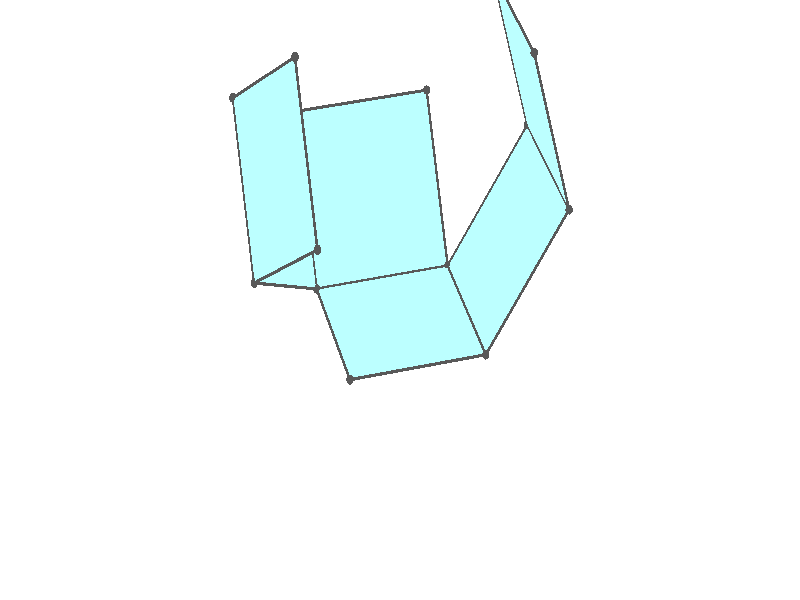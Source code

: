 #version 3.7;
global_settings{assumed_gamma 1.0}
camera{perspective location <18.750000000000000000000000, 10.825317547305481014063844, 12.499999999999996447286321> right <0.133333333333333331482962, -0.230940107675850353485814, -0.000000000000000000000000> up <-0.064951905283832905846353, -0.037499999999999998612221, 0.129903810567665811692706> direction <0.750000000000000111022302, 0.433012701892219298294151, 0.499999999999999944488849> sky <-0.433012701892219298294151, -0.249999999999999944488849, 0.866025403784438707610605> look_at <18.000000000000000000000000, 10.392304845413262270881205, 11.999999999999996447286321>}
light_source{<18.750000000000000000000000, 10.825317547305481014063844, 12.499999999999996447286321> rgb<1.0,1.0,1.0>}
background{rgb<1,1,1>}
union{union{object{union{sphere{<0.000000000000000049995996, 0.816496580927725923437777, -0.154700538379251573140039>,0.029999999999999998889777}sphere{<-0.816496580927725923437777, 0.000000000000000099991992, -0.154700538379251573140039>,0.029999999999999998889777}sphere{<-0.000000000000000149987989, -0.816496580927725923437777, -0.154700538379251573140039>,0.029999999999999998889777}sphere{<0.816496580927725923437777, -0.000000000000000199983985, -0.154700538379251573140039>,0.029999999999999998889777}} pigment{rgb<0.1,0.1,0.1>}}object{union{cylinder{<0.000000000000000049995996, 0.816496580927725923437777, -0.154700538379251573140039>,<-0.816496580927725923437777, 0.000000000000000099991992, -0.154700538379251573140039>,0.010000000000000000208167}cylinder{<-0.816496580927725923437777, 0.000000000000000099991992, -0.154700538379251573140039>,<-0.000000000000000149987989, -0.816496580927725923437777, -0.154700538379251573140039>,0.010000000000000000208167}cylinder{<-0.000000000000000149987989, -0.816496580927725923437777, -0.154700538379251573140039>,<0.816496580927725923437777, -0.000000000000000199983985, -0.154700538379251573140039>,0.010000000000000000208167}cylinder{<0.816496580927725923437777, -0.000000000000000199983985, -0.154700538379251573140039>,<0.000000000000000049995996, 0.816496580927725923437777, -0.154700538379251573140039>,0.010000000000000000208167}} pigment{rgb<0.1,0.1,0.1>}}object{polygon{4.000000000000000000000000,<0.000000000000000049995996, 0.816496580927725923437777, -0.154700538379251573140039>,<-0.816496580927725923437777, 0.000000000000000099991992, -0.154700538379251573140039>,<-0.000000000000000149987989, -0.816496580927725923437777, -0.154700538379251573140039>,<0.816496580927725923437777, -0.000000000000000199983985, -0.154700538379251573140039>} pigment{rgbft<0.5,1.0,1.0,0.1,0.1>}}}union{object{union{sphere{<0.000000000000000111022302, 0.816496580927726145482382, -0.154700538379251573140039>,0.029999999999999998889777}sphere{<-0.816496580927726034460079, 0.000000000000000111022302, -0.154700538379251573140039>,0.029999999999999998889777}sphere{<-1.306394529484361299864759, 0.489897948556635487449284, 0.769059892324149618758611>,0.029999999999999998889777}sphere{<-0.489897948556635376426982, 1.306394529484361743953968, 0.769059892324149840803216>,0.029999999999999998889777}} pigment{rgb<0.1,0.1,0.1>}}object{union{cylinder{<0.000000000000000111022302, 0.816496580927726145482382, -0.154700538379251573140039>,<-0.816496580927726034460079, 0.000000000000000111022302, -0.154700538379251573140039>,0.010000000000000000208167}cylinder{<-0.816496580927726034460079, 0.000000000000000111022302, -0.154700538379251573140039>,<-1.306394529484361299864759, 0.489897948556635487449284, 0.769059892324149618758611>,0.010000000000000000208167}cylinder{<-1.306394529484361299864759, 0.489897948556635487449284, 0.769059892324149618758611>,<-0.489897948556635376426982, 1.306394529484361743953968, 0.769059892324149840803216>,0.010000000000000000208167}cylinder{<-0.489897948556635376426982, 1.306394529484361743953968, 0.769059892324149840803216>,<0.000000000000000111022302, 0.816496580927726145482382, -0.154700538379251573140039>,0.010000000000000000208167}} pigment{rgb<0.1,0.1,0.1>}}object{polygon{4.000000000000000000000000,<0.000000000000000111022302, 0.816496580927726145482382, -0.154700538379251573140039>,<-0.816496580927726034460079, 0.000000000000000111022302, -0.154700538379251573140039>,<-1.306394529484361299864759, 0.489897948556635487449284, 0.769059892324149618758611>,<-0.489897948556635376426982, 1.306394529484361743953968, 0.769059892324149840803216>} pigment{rgbft<0.5,1.0,1.0,0.1,0.1>}}}union{object{union{sphere{<-0.261278905896872415404175, 1.077775486824598338841952, 1.877572409168231537535121>,0.029999999999999998889777}sphere{<-1.077775486824598338841952, 0.261278905896872082337268, 1.877572409168231093445911>,0.029999999999999998889777}sphere{<-1.306394529484361299864759, 0.489897948556635598471587, 0.769059892324149618758611>,0.029999999999999998889777}sphere{<-0.489897948556635376426982, 1.306394529484361743953968, 0.769059892324149618758611>,0.029999999999999998889777}} pigment{rgb<0.1,0.1,0.1>}}object{union{cylinder{<-0.261278905896872415404175, 1.077775486824598338841952, 1.877572409168231537535121>,<-1.077775486824598338841952, 0.261278905896872082337268, 1.877572409168231093445911>,0.010000000000000000208167}cylinder{<-1.077775486824598338841952, 0.261278905896872082337268, 1.877572409168231093445911>,<-1.306394529484361299864759, 0.489897948556635598471587, 0.769059892324149618758611>,0.010000000000000000208167}cylinder{<-1.306394529484361299864759, 0.489897948556635598471587, 0.769059892324149618758611>,<-0.489897948556635376426982, 1.306394529484361743953968, 0.769059892324149618758611>,0.010000000000000000208167}cylinder{<-0.489897948556635376426982, 1.306394529484361743953968, 0.769059892324149618758611>,<-0.261278905896872415404175, 1.077775486824598338841952, 1.877572409168231537535121>,0.010000000000000000208167}} pigment{rgb<0.1,0.1,0.1>}}object{polygon{4.000000000000000000000000,<-0.261278905896872415404175, 1.077775486824598338841952, 1.877572409168231537535121>,<-1.077775486824598338841952, 0.261278905896872082337268, 1.877572409168231093445911>,<-1.306394529484361299864759, 0.489897948556635598471587, 0.769059892324149618758611>,<-0.489897948556635376426982, 1.306394529484361743953968, 0.769059892324149618758611>} pigment{rgbft<0.5,1.0,1.0,0.1,0.1>}}}union{object{union{sphere{<-1.306394529484361299864759, -0.489897948556635431938133, 0.769059892324149396714006>,0.029999999999999998889777}sphere{<-0.816496580927725812415474, 0.000000000000000000000000, -0.154700538379251462117736>,0.029999999999999998889777}sphere{<-0.000000000000000333066907, -0.816496580927725701393172, -0.154700538379251462117736>,0.029999999999999998889777}sphere{<-0.489897948556635820516192, -1.306394529484361077820154, 0.769059892324149396714006>,0.029999999999999998889777}} pigment{rgb<0.1,0.1,0.1>}}object{union{cylinder{<-1.306394529484361299864759, -0.489897948556635431938133, 0.769059892324149396714006>,<-0.816496580927725812415474, 0.000000000000000000000000, -0.154700538379251462117736>,0.010000000000000000208167}cylinder{<-0.816496580927725812415474, 0.000000000000000000000000, -0.154700538379251462117736>,<-0.000000000000000333066907, -0.816496580927725701393172, -0.154700538379251462117736>,0.010000000000000000208167}cylinder{<-0.000000000000000333066907, -0.816496580927725701393172, -0.154700538379251462117736>,<-0.489897948556635820516192, -1.306394529484361077820154, 0.769059892324149396714006>,0.010000000000000000208167}cylinder{<-0.489897948556635820516192, -1.306394529484361077820154, 0.769059892324149396714006>,<-1.306394529484361299864759, -0.489897948556635431938133, 0.769059892324149396714006>,0.010000000000000000208167}} pigment{rgb<0.1,0.1,0.1>}}object{polygon{4.000000000000000000000000,<-1.306394529484361299864759, -0.489897948556635431938133, 0.769059892324149396714006>,<-0.816496580927725812415474, 0.000000000000000000000000, -0.154700538379251462117736>,<-0.000000000000000333066907, -0.816496580927725701393172, -0.154700538379251462117736>,<-0.489897948556635820516192, -1.306394529484361077820154, 0.769059892324149396714006>} pigment{rgbft<0.5,1.0,1.0,0.1,0.1>}}}union{object{union{sphere{<0.522557811793743720585326, -1.273734666247252622639508, 1.323316150746189689968446>,0.029999999999999998889777}sphere{<1.012455760350379430079215, -0.783836717690617579279433, 0.399555720042788831136704>,0.029999999999999998889777}sphere{<-0.000000000000000333066907, -0.816496580927725812415474, -0.154700538379251406606585>,0.029999999999999998889777}sphere{<-0.489897948556635931538494, -1.306394529484360855775549, 0.769059892324149396714006>,0.029999999999999998889777}} pigment{rgb<0.1,0.1,0.1>}}object{union{cylinder{<0.522557811793743720585326, -1.273734666247252622639508, 1.323316150746189689968446>,<1.012455760350379430079215, -0.783836717690617579279433, 0.399555720042788831136704>,0.010000000000000000208167}cylinder{<1.012455760350379430079215, -0.783836717690617579279433, 0.399555720042788831136704>,<-0.000000000000000333066907, -0.816496580927725812415474, -0.154700538379251406606585>,0.010000000000000000208167}cylinder{<-0.000000000000000333066907, -0.816496580927725812415474, -0.154700538379251406606585>,<-0.489897948556635931538494, -1.306394529484360855775549, 0.769059892324149396714006>,0.010000000000000000208167}cylinder{<-0.489897948556635931538494, -1.306394529484360855775549, 0.769059892324149396714006>,<0.522557811793743720585326, -1.273734666247252622639508, 1.323316150746189689968446>,0.010000000000000000208167}} pigment{rgb<0.1,0.1,0.1>}}object{polygon{4.000000000000000000000000,<0.522557811793743720585326, -1.273734666247252622639508, 1.323316150746189689968446>,<1.012455760350379430079215, -0.783836717690617579279433, 0.399555720042788831136704>,<-0.000000000000000333066907, -0.816496580927725812415474, -0.154700538379251406606585>,<-0.489897948556635931538494, -1.306394529484360855775549, 0.769059892324149396714006>} pigment{rgbft<0.5,1.0,1.0,0.1,0.1>}}}union{object{union{sphere{<0.522557811793743609563023, -1.273734666247252622639508, 1.323316150746189467923841>,0.029999999999999998889777}sphere{<1.012455760350379208034610, -0.783836717690617468257130, 0.399555720042788775625553>,0.029999999999999998889777}sphere{<1.410906091843110221617508, 0.071851699121638301637205, 1.064663230149237360677716>,0.029999999999999998889777}sphere{<0.921008143286474623145921, -0.418046249434996797234021, 1.988423660852637997464853>,0.029999999999999998889777}} pigment{rgb<0.1,0.1,0.1>}}object{union{cylinder{<0.522557811793743609563023, -1.273734666247252622639508, 1.323316150746189467923841>,<1.012455760350379208034610, -0.783836717690617468257130, 0.399555720042788775625553>,0.010000000000000000208167}cylinder{<1.012455760350379208034610, -0.783836717690617468257130, 0.399555720042788775625553>,<1.410906091843110221617508, 0.071851699121638301637205, 1.064663230149237360677716>,0.010000000000000000208167}cylinder{<1.410906091843110221617508, 0.071851699121638301637205, 1.064663230149237360677716>,<0.921008143286474623145921, -0.418046249434996797234021, 1.988423660852637997464853>,0.010000000000000000208167}cylinder{<0.921008143286474623145921, -0.418046249434996797234021, 1.988423660852637997464853>,<0.522557811793743609563023, -1.273734666247252622639508, 1.323316150746189467923841>,0.010000000000000000208167}} pigment{rgb<0.1,0.1,0.1>}}object{polygon{4.000000000000000000000000,<0.522557811793743609563023, -1.273734666247252622639508, 1.323316150746189467923841>,<1.012455760350379208034610, -0.783836717690617468257130, 0.399555720042788775625553>,<1.410906091843110221617508, 0.071851699121638301637205, 1.064663230149237360677716>,<0.921008143286474623145921, -0.418046249434996797234021, 1.988423660852637997464853>} pigment{rgbft<0.5,1.0,1.0,0.1,0.1>}}}}
